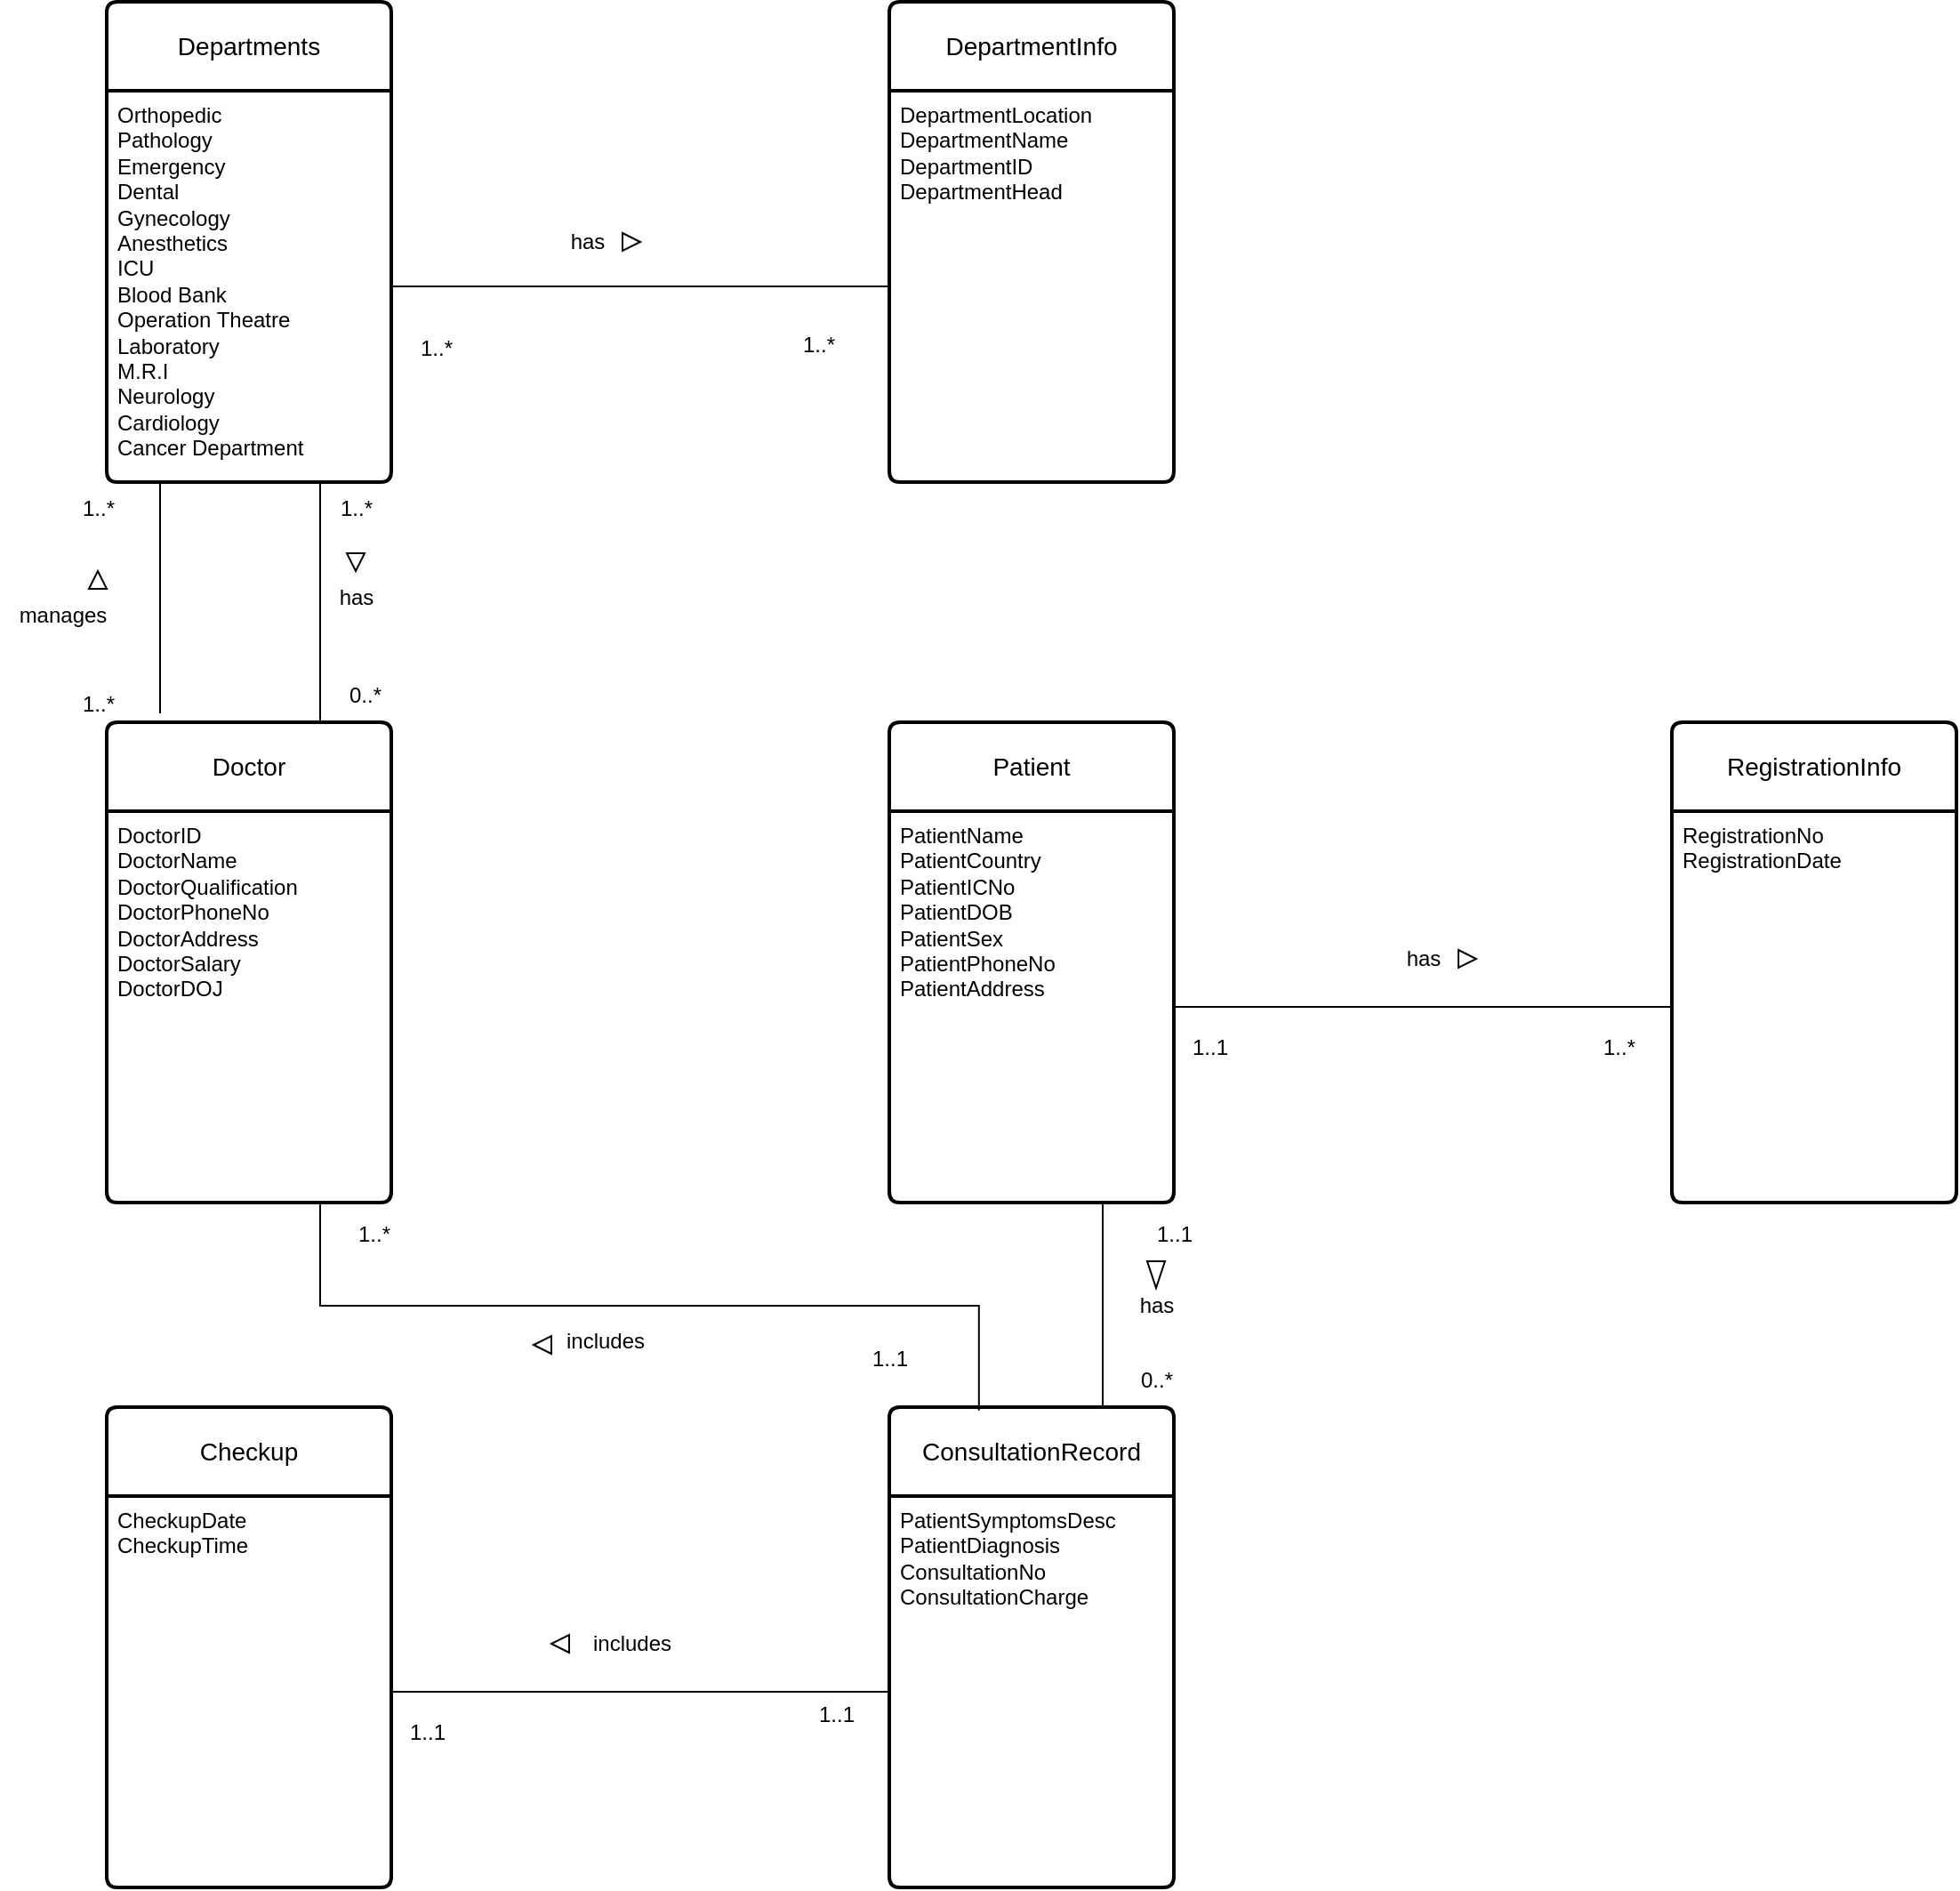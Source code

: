 <mxfile version="26.2.14">
  <diagram name="Page-1" id="JjNek62RBgruZnORAdBT">
    <mxGraphModel dx="1957" dy="594" grid="1" gridSize="10" guides="1" tooltips="1" connect="1" arrows="1" fold="1" page="1" pageScale="1" pageWidth="850" pageHeight="1100" math="0" shadow="0">
      <root>
        <mxCell id="0" />
        <mxCell id="1" parent="0" />
        <mxCell id="m1H3jJ1RJUN1VjLQCeo--5" value="Departments" style="swimlane;childLayout=stackLayout;horizontal=1;startSize=50;horizontalStack=0;rounded=1;fontSize=14;fontStyle=0;strokeWidth=2;resizeParent=0;resizeLast=1;shadow=0;dashed=0;align=center;arcSize=4;whiteSpace=wrap;html=1;" vertex="1" parent="1">
          <mxGeometry x="-380" y="10" width="160" height="270" as="geometry" />
        </mxCell>
        <mxCell id="m1H3jJ1RJUN1VjLQCeo--6" value="Orthopedic&lt;div&gt;Pathology&lt;/div&gt;&lt;div&gt;Emergency&lt;/div&gt;&lt;div&gt;Dental&lt;/div&gt;&lt;div&gt;Gynecology&lt;/div&gt;&lt;div&gt;Anesthetics&lt;/div&gt;&lt;div&gt;ICU&lt;/div&gt;&lt;div&gt;Blood Bank&lt;/div&gt;&lt;div&gt;Operation Theatre&lt;/div&gt;&lt;div&gt;Laboratory&lt;/div&gt;&lt;div&gt;M.R.I&lt;/div&gt;&lt;div&gt;Neurology&lt;/div&gt;&lt;div&gt;Cardiology&lt;/div&gt;&lt;div&gt;Cancer Department&lt;/div&gt;&lt;div&gt;&lt;br&gt;&lt;/div&gt;" style="align=left;strokeColor=none;fillColor=none;spacingLeft=4;spacingRight=4;fontSize=12;verticalAlign=top;resizable=0;rotatable=0;part=1;html=1;whiteSpace=wrap;" vertex="1" parent="m1H3jJ1RJUN1VjLQCeo--5">
          <mxGeometry y="50" width="160" height="220" as="geometry" />
        </mxCell>
        <mxCell id="m1H3jJ1RJUN1VjLQCeo--8" style="rounded=0;orthogonalLoop=1;jettySize=auto;html=1;exitX=1;exitY=0.5;exitDx=0;exitDy=0;entryX=0;entryY=0.5;entryDx=0;entryDy=0;endArrow=none;startFill=0;" edge="1" parent="1" source="m1H3jJ1RJUN1VjLQCeo--6" target="m1H3jJ1RJUN1VjLQCeo--10">
          <mxGeometry relative="1" as="geometry">
            <mxPoint x="40" y="170" as="targetPoint" />
            <Array as="points">
              <mxPoint x="-110" y="170" />
            </Array>
          </mxGeometry>
        </mxCell>
        <mxCell id="m1H3jJ1RJUN1VjLQCeo--9" value="DepartmentInfo" style="swimlane;childLayout=stackLayout;horizontal=1;startSize=50;horizontalStack=0;rounded=1;fontSize=14;fontStyle=0;strokeWidth=2;resizeParent=0;resizeLast=1;shadow=0;dashed=0;align=center;arcSize=4;whiteSpace=wrap;html=1;" vertex="1" parent="1">
          <mxGeometry x="60" y="10" width="160" height="270" as="geometry" />
        </mxCell>
        <mxCell id="m1H3jJ1RJUN1VjLQCeo--10" value="&lt;div&gt;&lt;span style=&quot;background-color: transparent; color: light-dark(rgb(0, 0, 0), rgb(255, 255, 255));&quot;&gt;DepartmentLocation&lt;/span&gt;&lt;/div&gt;&lt;div&gt;&lt;span style=&quot;background-color: transparent; color: light-dark(rgb(0, 0, 0), rgb(255, 255, 255));&quot;&gt;DepartmentName&lt;/span&gt;&lt;/div&gt;&lt;div&gt;&lt;span style=&quot;background-color: transparent; color: light-dark(rgb(0, 0, 0), rgb(255, 255, 255));&quot;&gt;DepartmentID&lt;/span&gt;&lt;/div&gt;&lt;div&gt;&lt;span style=&quot;background-color: transparent; color: light-dark(rgb(0, 0, 0), rgb(255, 255, 255));&quot;&gt;DepartmentHead&lt;/span&gt;&lt;/div&gt;" style="align=left;strokeColor=none;fillColor=none;spacingLeft=4;spacingRight=4;fontSize=12;verticalAlign=top;resizable=0;rotatable=0;part=1;html=1;whiteSpace=wrap;" vertex="1" parent="m1H3jJ1RJUN1VjLQCeo--9">
          <mxGeometry y="50" width="160" height="220" as="geometry" />
        </mxCell>
        <mxCell id="m1H3jJ1RJUN1VjLQCeo--13" value="has" style="text;html=1;align=center;verticalAlign=middle;resizable=0;points=[];autosize=1;strokeColor=none;fillColor=none;" vertex="1" parent="1">
          <mxGeometry x="-130" y="130" width="40" height="30" as="geometry" />
        </mxCell>
        <mxCell id="m1H3jJ1RJUN1VjLQCeo--14" value="1..*" style="text;html=1;align=center;verticalAlign=middle;resizable=0;points=[];autosize=1;strokeColor=none;fillColor=none;" vertex="1" parent="1">
          <mxGeometry x="-215" y="190" width="40" height="30" as="geometry" />
        </mxCell>
        <mxCell id="m1H3jJ1RJUN1VjLQCeo--16" value="1..*" style="text;html=1;align=center;verticalAlign=middle;resizable=0;points=[];autosize=1;strokeColor=none;fillColor=none;" vertex="1" parent="1">
          <mxGeometry y="188" width="40" height="30" as="geometry" />
        </mxCell>
        <mxCell id="m1H3jJ1RJUN1VjLQCeo--17" value="" style="triangle;whiteSpace=wrap;html=1;fillColor=light-dark(#FFFFFF,#FFFFFF);strokeColor=light-dark(#000000,#000000);" vertex="1" parent="1">
          <mxGeometry x="-90" y="140" width="10" height="10" as="geometry" />
        </mxCell>
        <mxCell id="m1H3jJ1RJUN1VjLQCeo--18" value="Doctor" style="swimlane;childLayout=stackLayout;horizontal=1;startSize=50;horizontalStack=0;rounded=1;fontSize=14;fontStyle=0;strokeWidth=2;resizeParent=0;resizeLast=1;shadow=0;dashed=0;align=center;arcSize=4;whiteSpace=wrap;html=1;" vertex="1" parent="1">
          <mxGeometry x="-380" y="415" width="160" height="270" as="geometry" />
        </mxCell>
        <mxCell id="m1H3jJ1RJUN1VjLQCeo--19" value="&lt;div&gt;DoctorID&lt;/div&gt;DoctorName&lt;div&gt;DoctorQualification&lt;/div&gt;&lt;div&gt;DoctorPhoneNo&lt;/div&gt;&lt;div&gt;DoctorAddress&lt;/div&gt;&lt;div&gt;DoctorSalary&lt;/div&gt;&lt;div&gt;DoctorDOJ&lt;/div&gt;&lt;div&gt;&lt;br&gt;&lt;/div&gt;" style="align=left;strokeColor=none;fillColor=none;spacingLeft=4;spacingRight=4;fontSize=12;verticalAlign=top;resizable=0;rotatable=0;part=1;html=1;whiteSpace=wrap;" vertex="1" parent="m1H3jJ1RJUN1VjLQCeo--18">
          <mxGeometry y="50" width="160" height="220" as="geometry" />
        </mxCell>
        <mxCell id="m1H3jJ1RJUN1VjLQCeo--20" style="edgeStyle=orthogonalEdgeStyle;rounded=0;orthogonalLoop=1;jettySize=auto;html=1;endArrow=none;startFill=0;" edge="1" parent="1">
          <mxGeometry relative="1" as="geometry">
            <mxPoint x="-350" y="410" as="sourcePoint" />
            <mxPoint x="-350" y="280" as="targetPoint" />
            <Array as="points">
              <mxPoint x="-350" y="280" />
            </Array>
          </mxGeometry>
        </mxCell>
        <mxCell id="m1H3jJ1RJUN1VjLQCeo--21" value="manages" style="text;html=1;align=center;verticalAlign=middle;resizable=0;points=[];autosize=1;strokeColor=none;fillColor=none;" vertex="1" parent="1">
          <mxGeometry x="-440" y="340" width="70" height="30" as="geometry" />
        </mxCell>
        <mxCell id="m1H3jJ1RJUN1VjLQCeo--22" value="" style="triangle;whiteSpace=wrap;html=1;fillColor=light-dark(#FFFFFF,#FFFFFF);strokeColor=light-dark(#000000,#000000);rotation=-90;" vertex="1" parent="1">
          <mxGeometry x="-390" y="330" width="10" height="10" as="geometry" />
        </mxCell>
        <mxCell id="m1H3jJ1RJUN1VjLQCeo--23" value="1..*" style="text;html=1;align=center;verticalAlign=middle;resizable=0;points=[];autosize=1;strokeColor=none;fillColor=none;" vertex="1" parent="1">
          <mxGeometry x="-405" y="390" width="40" height="30" as="geometry" />
        </mxCell>
        <mxCell id="m1H3jJ1RJUN1VjLQCeo--24" value="1..*" style="text;html=1;align=center;verticalAlign=middle;resizable=0;points=[];autosize=1;strokeColor=none;fillColor=none;" vertex="1" parent="1">
          <mxGeometry x="-405" y="280" width="40" height="30" as="geometry" />
        </mxCell>
        <mxCell id="m1H3jJ1RJUN1VjLQCeo--25" value="Patient" style="swimlane;childLayout=stackLayout;horizontal=1;startSize=50;horizontalStack=0;rounded=1;fontSize=14;fontStyle=0;strokeWidth=2;resizeParent=0;resizeLast=1;shadow=0;dashed=0;align=center;arcSize=4;whiteSpace=wrap;html=1;" vertex="1" parent="1">
          <mxGeometry x="60" y="415" width="160" height="270" as="geometry" />
        </mxCell>
        <mxCell id="m1H3jJ1RJUN1VjLQCeo--26" value="&lt;div&gt;PatientName&lt;/div&gt;&lt;div&gt;PatientCountry&lt;/div&gt;&lt;div&gt;PatientICNo&lt;/div&gt;&lt;div&gt;PatientDOB&lt;/div&gt;&lt;div&gt;PatientSex&lt;/div&gt;&lt;div&gt;PatientPhoneNo&lt;/div&gt;&lt;div&gt;PatientAddress&lt;/div&gt;" style="align=left;strokeColor=none;fillColor=none;spacingLeft=4;spacingRight=4;fontSize=12;verticalAlign=top;resizable=0;rotatable=0;part=1;html=1;whiteSpace=wrap;" vertex="1" parent="m1H3jJ1RJUN1VjLQCeo--25">
          <mxGeometry y="50" width="160" height="220" as="geometry" />
        </mxCell>
        <mxCell id="m1H3jJ1RJUN1VjLQCeo--30" value="RegistrationInfo" style="swimlane;childLayout=stackLayout;horizontal=1;startSize=50;horizontalStack=0;rounded=1;fontSize=14;fontStyle=0;strokeWidth=2;resizeParent=0;resizeLast=1;shadow=0;dashed=0;align=center;arcSize=4;whiteSpace=wrap;html=1;" vertex="1" parent="1">
          <mxGeometry x="500" y="415" width="160" height="270" as="geometry" />
        </mxCell>
        <mxCell id="m1H3jJ1RJUN1VjLQCeo--31" value="&lt;div&gt;&lt;span style=&quot;background-color: transparent; color: light-dark(rgb(0, 0, 0), rgb(255, 255, 255));&quot;&gt;RegistrationNo&lt;/span&gt;&lt;/div&gt;&lt;div&gt;&lt;span style=&quot;background-color: transparent; color: light-dark(rgb(0, 0, 0), rgb(255, 255, 255));&quot;&gt;RegistrationDate&lt;/span&gt;&lt;/div&gt;" style="align=left;strokeColor=none;fillColor=none;spacingLeft=4;spacingRight=4;fontSize=12;verticalAlign=top;resizable=0;rotatable=0;part=1;html=1;whiteSpace=wrap;" vertex="1" parent="m1H3jJ1RJUN1VjLQCeo--30">
          <mxGeometry y="50" width="160" height="220" as="geometry" />
        </mxCell>
        <mxCell id="m1H3jJ1RJUN1VjLQCeo--32" style="edgeStyle=orthogonalEdgeStyle;rounded=0;orthogonalLoop=1;jettySize=auto;html=1;exitX=0;exitY=0.5;exitDx=0;exitDy=0;entryX=1;entryY=0.5;entryDx=0;entryDy=0;endArrow=none;startFill=0;" edge="1" parent="1" source="m1H3jJ1RJUN1VjLQCeo--31" target="m1H3jJ1RJUN1VjLQCeo--26">
          <mxGeometry relative="1" as="geometry" />
        </mxCell>
        <mxCell id="m1H3jJ1RJUN1VjLQCeo--33" value="has" style="text;html=1;align=center;verticalAlign=middle;resizable=0;points=[];autosize=1;strokeColor=none;fillColor=none;" vertex="1" parent="1">
          <mxGeometry x="340" y="533" width="40" height="30" as="geometry" />
        </mxCell>
        <mxCell id="m1H3jJ1RJUN1VjLQCeo--34" value="" style="triangle;whiteSpace=wrap;html=1;fillColor=light-dark(#FFFFFF,#FFFFFF);strokeColor=light-dark(#000000,#000000);" vertex="1" parent="1">
          <mxGeometry x="380" y="543" width="10" height="10" as="geometry" />
        </mxCell>
        <mxCell id="m1H3jJ1RJUN1VjLQCeo--35" value="1..1" style="text;html=1;align=center;verticalAlign=middle;resizable=0;points=[];autosize=1;strokeColor=none;fillColor=none;" vertex="1" parent="1">
          <mxGeometry x="220" y="583" width="40" height="30" as="geometry" />
        </mxCell>
        <mxCell id="m1H3jJ1RJUN1VjLQCeo--36" value="1..*" style="text;html=1;align=center;verticalAlign=middle;resizable=0;points=[];autosize=1;strokeColor=none;fillColor=none;" vertex="1" parent="1">
          <mxGeometry x="450" y="583" width="40" height="30" as="geometry" />
        </mxCell>
        <mxCell id="m1H3jJ1RJUN1VjLQCeo--38" style="edgeStyle=orthogonalEdgeStyle;rounded=0;orthogonalLoop=1;jettySize=auto;html=1;exitX=0.75;exitY=0;exitDx=0;exitDy=0;endArrow=none;startFill=0;entryX=0.75;entryY=1;entryDx=0;entryDy=0;" edge="1" parent="1" source="m1H3jJ1RJUN1VjLQCeo--18" target="m1H3jJ1RJUN1VjLQCeo--6">
          <mxGeometry relative="1" as="geometry">
            <mxPoint x="-180" y="80" as="targetPoint" />
          </mxGeometry>
        </mxCell>
        <mxCell id="m1H3jJ1RJUN1VjLQCeo--40" value="has" style="text;html=1;align=center;verticalAlign=middle;resizable=0;points=[];autosize=1;strokeColor=none;fillColor=none;" vertex="1" parent="1">
          <mxGeometry x="-260" y="330" width="40" height="30" as="geometry" />
        </mxCell>
        <mxCell id="m1H3jJ1RJUN1VjLQCeo--41" value="" style="triangle;whiteSpace=wrap;html=1;fillColor=light-dark(#FFFFFF,#FFFFFF);strokeColor=light-dark(#000000,#000000);rotation=90;" vertex="1" parent="1">
          <mxGeometry x="-245" y="320" width="10" height="10" as="geometry" />
        </mxCell>
        <mxCell id="m1H3jJ1RJUN1VjLQCeo--42" value="1..*" style="text;html=1;align=center;verticalAlign=middle;resizable=0;points=[];autosize=1;strokeColor=none;fillColor=none;" vertex="1" parent="1">
          <mxGeometry x="-260" y="280" width="40" height="30" as="geometry" />
        </mxCell>
        <mxCell id="m1H3jJ1RJUN1VjLQCeo--43" value="0..*" style="text;html=1;align=center;verticalAlign=middle;resizable=0;points=[];autosize=1;strokeColor=none;fillColor=none;" vertex="1" parent="1">
          <mxGeometry x="-255" y="385" width="40" height="30" as="geometry" />
        </mxCell>
        <mxCell id="m1H3jJ1RJUN1VjLQCeo--45" value="ConsultationRecord" style="swimlane;childLayout=stackLayout;horizontal=1;startSize=50;horizontalStack=0;rounded=1;fontSize=14;fontStyle=0;strokeWidth=2;resizeParent=0;resizeLast=1;shadow=0;dashed=0;align=center;arcSize=4;whiteSpace=wrap;html=1;" vertex="1" parent="1">
          <mxGeometry x="60" y="800" width="160" height="270" as="geometry" />
        </mxCell>
        <mxCell id="m1H3jJ1RJUN1VjLQCeo--46" value="&lt;div&gt;PatientSymptomsDesc&lt;/div&gt;&lt;div&gt;PatientDiagnosis&lt;/div&gt;&lt;div&gt;ConsultationNo&lt;/div&gt;&lt;div&gt;ConsultationCharge&lt;/div&gt;" style="align=left;strokeColor=none;fillColor=none;spacingLeft=4;spacingRight=4;fontSize=12;verticalAlign=top;resizable=0;rotatable=0;part=1;html=1;whiteSpace=wrap;" vertex="1" parent="m1H3jJ1RJUN1VjLQCeo--45">
          <mxGeometry y="50" width="160" height="220" as="geometry" />
        </mxCell>
        <mxCell id="m1H3jJ1RJUN1VjLQCeo--48" value="Checkup" style="swimlane;childLayout=stackLayout;horizontal=1;startSize=50;horizontalStack=0;rounded=1;fontSize=14;fontStyle=0;strokeWidth=2;resizeParent=0;resizeLast=1;shadow=0;dashed=0;align=center;arcSize=4;whiteSpace=wrap;html=1;" vertex="1" parent="1">
          <mxGeometry x="-380" y="800" width="160" height="270" as="geometry" />
        </mxCell>
        <mxCell id="m1H3jJ1RJUN1VjLQCeo--49" value="CheckupDate&lt;div&gt;CheckupTime&lt;/div&gt;" style="align=left;strokeColor=none;fillColor=none;spacingLeft=4;spacingRight=4;fontSize=12;verticalAlign=top;resizable=0;rotatable=0;part=1;html=1;whiteSpace=wrap;" vertex="1" parent="m1H3jJ1RJUN1VjLQCeo--48">
          <mxGeometry y="50" width="160" height="220" as="geometry" />
        </mxCell>
        <mxCell id="m1H3jJ1RJUN1VjLQCeo--50" style="edgeStyle=orthogonalEdgeStyle;rounded=0;orthogonalLoop=1;jettySize=auto;html=1;exitX=0.75;exitY=1;exitDx=0;exitDy=0;endArrow=none;startFill=0;" edge="1" parent="1" source="m1H3jJ1RJUN1VjLQCeo--26">
          <mxGeometry relative="1" as="geometry">
            <mxPoint x="180" y="800" as="targetPoint" />
          </mxGeometry>
        </mxCell>
        <mxCell id="m1H3jJ1RJUN1VjLQCeo--51" value="has" style="text;html=1;align=center;verticalAlign=middle;resizable=0;points=[];autosize=1;strokeColor=none;fillColor=none;" vertex="1" parent="1">
          <mxGeometry x="190" y="728" width="40" height="30" as="geometry" />
        </mxCell>
        <mxCell id="m1H3jJ1RJUN1VjLQCeo--52" value="" style="triangle;whiteSpace=wrap;html=1;fillColor=light-dark(#FFFFFF,#FFFFFF);strokeColor=light-dark(#000000,#000000);rotation=90;" vertex="1" parent="1">
          <mxGeometry x="202.5" y="720.5" width="15" height="10" as="geometry" />
        </mxCell>
        <mxCell id="m1H3jJ1RJUN1VjLQCeo--53" value="1..1" style="text;html=1;align=center;verticalAlign=middle;resizable=0;points=[];autosize=1;strokeColor=none;fillColor=none;" vertex="1" parent="1">
          <mxGeometry x="200" y="688" width="40" height="30" as="geometry" />
        </mxCell>
        <mxCell id="m1H3jJ1RJUN1VjLQCeo--54" value="0..*" style="text;html=1;align=center;verticalAlign=middle;resizable=0;points=[];autosize=1;strokeColor=none;fillColor=none;" vertex="1" parent="1">
          <mxGeometry x="190" y="770" width="40" height="30" as="geometry" />
        </mxCell>
        <mxCell id="m1H3jJ1RJUN1VjLQCeo--56" style="edgeStyle=orthogonalEdgeStyle;rounded=0;orthogonalLoop=1;jettySize=auto;html=1;exitX=0;exitY=0.5;exitDx=0;exitDy=0;entryX=1;entryY=0.5;entryDx=0;entryDy=0;endArrow=none;startFill=0;" edge="1" parent="1" source="m1H3jJ1RJUN1VjLQCeo--46" target="m1H3jJ1RJUN1VjLQCeo--49">
          <mxGeometry relative="1" as="geometry" />
        </mxCell>
        <mxCell id="m1H3jJ1RJUN1VjLQCeo--57" value="includes" style="text;html=1;align=center;verticalAlign=middle;resizable=0;points=[];autosize=1;strokeColor=none;fillColor=none;" vertex="1" parent="1">
          <mxGeometry x="-120" y="918" width="70" height="30" as="geometry" />
        </mxCell>
        <mxCell id="m1H3jJ1RJUN1VjLQCeo--58" value="" style="triangle;whiteSpace=wrap;html=1;fillColor=light-dark(#FFFFFF,#FFFFFF);strokeColor=light-dark(#000000,#000000);rotation=-180;" vertex="1" parent="1">
          <mxGeometry x="-130" y="928" width="10" height="10" as="geometry" />
        </mxCell>
        <mxCell id="m1H3jJ1RJUN1VjLQCeo--59" value="1..1" style="text;html=1;align=center;verticalAlign=middle;resizable=0;points=[];autosize=1;strokeColor=none;fillColor=none;" vertex="1" parent="1">
          <mxGeometry x="-220" y="968" width="40" height="30" as="geometry" />
        </mxCell>
        <mxCell id="m1H3jJ1RJUN1VjLQCeo--60" value="1..1" style="text;html=1;align=center;verticalAlign=middle;resizable=0;points=[];autosize=1;strokeColor=none;fillColor=none;" vertex="1" parent="1">
          <mxGeometry x="10" y="958" width="40" height="30" as="geometry" />
        </mxCell>
        <mxCell id="m1H3jJ1RJUN1VjLQCeo--62" style="edgeStyle=orthogonalEdgeStyle;rounded=0;orthogonalLoop=1;jettySize=auto;html=1;exitX=0.5;exitY=1;exitDx=0;exitDy=0;entryX=0.315;entryY=0.007;entryDx=0;entryDy=0;entryPerimeter=0;endArrow=none;startFill=0;" edge="1" parent="1" source="m1H3jJ1RJUN1VjLQCeo--19" target="m1H3jJ1RJUN1VjLQCeo--45">
          <mxGeometry relative="1" as="geometry">
            <Array as="points">
              <mxPoint x="-260" y="685" />
              <mxPoint x="-260" y="743" />
              <mxPoint x="110" y="743" />
            </Array>
          </mxGeometry>
        </mxCell>
        <mxCell id="m1H3jJ1RJUN1VjLQCeo--64" value="includes" style="text;html=1;align=center;verticalAlign=middle;resizable=0;points=[];autosize=1;strokeColor=none;fillColor=none;" vertex="1" parent="1">
          <mxGeometry x="-135" y="748" width="70" height="30" as="geometry" />
        </mxCell>
        <mxCell id="m1H3jJ1RJUN1VjLQCeo--65" value="" style="triangle;whiteSpace=wrap;html=1;fillColor=light-dark(#FFFFFF,#FFFFFF);strokeColor=light-dark(#000000,#000000);rotation=-180;" vertex="1" parent="1">
          <mxGeometry x="-140" y="760" width="10" height="10" as="geometry" />
        </mxCell>
        <mxCell id="m1H3jJ1RJUN1VjLQCeo--66" value="1..*" style="text;html=1;align=center;verticalAlign=middle;resizable=0;points=[];autosize=1;strokeColor=none;fillColor=none;" vertex="1" parent="1">
          <mxGeometry x="-250" y="688" width="40" height="30" as="geometry" />
        </mxCell>
        <mxCell id="m1H3jJ1RJUN1VjLQCeo--67" value="1..1" style="text;html=1;align=center;verticalAlign=middle;resizable=0;points=[];autosize=1;strokeColor=none;fillColor=none;" vertex="1" parent="1">
          <mxGeometry x="40" y="758" width="40" height="30" as="geometry" />
        </mxCell>
      </root>
    </mxGraphModel>
  </diagram>
</mxfile>
